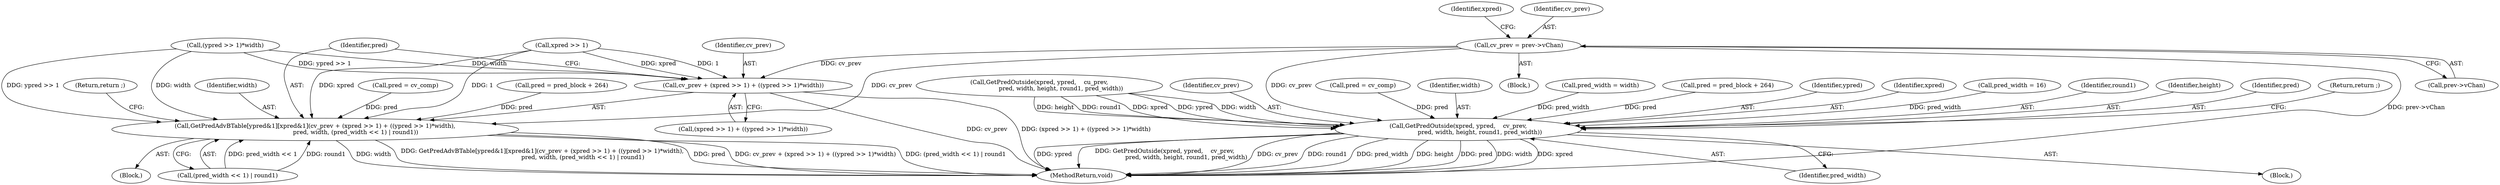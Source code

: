 digraph "0_Android_961e5ac5788b52304e64b9a509781beaf5201fb0@pointer" {
"1001223" [label="(Call,cv_prev = prev->vChan)"];
"1001360" [label="(Call,GetPredAdvBTable[ypred&1][xpred&1](cv_prev + (xpred >> 1) + ((ypred >> 1)*width),\n                                           pred, width, (pred_width << 1) | round1))"];
"1001361" [label="(Call,cv_prev + (xpred >> 1) + ((ypred >> 1)*width))"];
"1001435" [label="(Call,GetPredOutside(xpred, ypred,    cv_prev,\n                       pred, width, height, round1, pred_width))"];
"1001424" [label="(Call,pred_width = 16)"];
"1000201" [label="(Block,)"];
"1001442" [label="(Identifier,round1)"];
"1001296" [label="(Block,)"];
"1001441" [label="(Identifier,height)"];
"1001439" [label="(Identifier,pred)"];
"1001229" [label="(Identifier,xpred)"];
"1001444" [label="(Return,return ;)"];
"1001443" [label="(Identifier,pred_width)"];
"1001374" [label="(Call,(pred_width << 1) | round1)"];
"1001372" [label="(Identifier,pred)"];
"1001225" [label="(Call,prev->vChan)"];
"1001405" [label="(Call,GetPredOutside(xpred, ypred,    cu_prev,\n                       pred, width, height, round1, pred_width))"];
"1001360" [label="(Call,GetPredAdvBTable[ypred&1][xpred&1](cv_prev + (xpred >> 1) + ((ypred >> 1)*width),\n                                           pred, width, (pred_width << 1) | round1))"];
"1001367" [label="(Call,(ypred >> 1)*width)"];
"1001445" [label="(MethodReturn,void)"];
"1001344" [label="(Call,pred = pred_block + 264)"];
"1001438" [label="(Identifier,cv_prev)"];
"1001373" [label="(Identifier,width)"];
"1001224" [label="(Identifier,cv_prev)"];
"1001223" [label="(Call,cv_prev = prev->vChan)"];
"1001364" [label="(Call,xpred >> 1)"];
"1001429" [label="(Call,pred = cv_comp)"];
"1001440" [label="(Identifier,width)"];
"1001354" [label="(Call,pred = cv_comp)"];
"1001432" [label="(Call,pred_width = width)"];
"1001435" [label="(Call,GetPredOutside(xpred, ypred,    cv_prev,\n                       pred, width, height, round1, pred_width))"];
"1001381" [label="(Block,)"];
"1001419" [label="(Call,pred = pred_block + 264)"];
"1001437" [label="(Identifier,ypred)"];
"1001379" [label="(Return,return ;)"];
"1001436" [label="(Identifier,xpred)"];
"1001361" [label="(Call,cv_prev + (xpred >> 1) + ((ypred >> 1)*width))"];
"1001362" [label="(Identifier,cv_prev)"];
"1001363" [label="(Call,(xpred >> 1) + ((ypred >> 1)*width))"];
"1001223" -> "1000201"  [label="AST: "];
"1001223" -> "1001225"  [label="CFG: "];
"1001224" -> "1001223"  [label="AST: "];
"1001225" -> "1001223"  [label="AST: "];
"1001229" -> "1001223"  [label="CFG: "];
"1001223" -> "1001445"  [label="DDG: prev->vChan"];
"1001223" -> "1001360"  [label="DDG: cv_prev"];
"1001223" -> "1001361"  [label="DDG: cv_prev"];
"1001223" -> "1001435"  [label="DDG: cv_prev"];
"1001360" -> "1001296"  [label="AST: "];
"1001360" -> "1001374"  [label="CFG: "];
"1001361" -> "1001360"  [label="AST: "];
"1001372" -> "1001360"  [label="AST: "];
"1001373" -> "1001360"  [label="AST: "];
"1001374" -> "1001360"  [label="AST: "];
"1001379" -> "1001360"  [label="CFG: "];
"1001360" -> "1001445"  [label="DDG: width"];
"1001360" -> "1001445"  [label="DDG: GetPredAdvBTable[ypred&1][xpred&1](cv_prev + (xpred >> 1) + ((ypred >> 1)*width),\n                                           pred, width, (pred_width << 1) | round1)"];
"1001360" -> "1001445"  [label="DDG: pred"];
"1001360" -> "1001445"  [label="DDG: cv_prev + (xpred >> 1) + ((ypred >> 1)*width)"];
"1001360" -> "1001445"  [label="DDG: (pred_width << 1) | round1"];
"1001364" -> "1001360"  [label="DDG: xpred"];
"1001364" -> "1001360"  [label="DDG: 1"];
"1001367" -> "1001360"  [label="DDG: ypred >> 1"];
"1001367" -> "1001360"  [label="DDG: width"];
"1001354" -> "1001360"  [label="DDG: pred"];
"1001344" -> "1001360"  [label="DDG: pred"];
"1001374" -> "1001360"  [label="DDG: pred_width << 1"];
"1001374" -> "1001360"  [label="DDG: round1"];
"1001361" -> "1001363"  [label="CFG: "];
"1001362" -> "1001361"  [label="AST: "];
"1001363" -> "1001361"  [label="AST: "];
"1001372" -> "1001361"  [label="CFG: "];
"1001361" -> "1001445"  [label="DDG: (xpred >> 1) + ((ypred >> 1)*width)"];
"1001361" -> "1001445"  [label="DDG: cv_prev"];
"1001364" -> "1001361"  [label="DDG: xpred"];
"1001364" -> "1001361"  [label="DDG: 1"];
"1001367" -> "1001361"  [label="DDG: ypred >> 1"];
"1001367" -> "1001361"  [label="DDG: width"];
"1001435" -> "1001381"  [label="AST: "];
"1001435" -> "1001443"  [label="CFG: "];
"1001436" -> "1001435"  [label="AST: "];
"1001437" -> "1001435"  [label="AST: "];
"1001438" -> "1001435"  [label="AST: "];
"1001439" -> "1001435"  [label="AST: "];
"1001440" -> "1001435"  [label="AST: "];
"1001441" -> "1001435"  [label="AST: "];
"1001442" -> "1001435"  [label="AST: "];
"1001443" -> "1001435"  [label="AST: "];
"1001444" -> "1001435"  [label="CFG: "];
"1001435" -> "1001445"  [label="DDG: pred"];
"1001435" -> "1001445"  [label="DDG: width"];
"1001435" -> "1001445"  [label="DDG: xpred"];
"1001435" -> "1001445"  [label="DDG: ypred"];
"1001435" -> "1001445"  [label="DDG: GetPredOutside(xpred, ypred,    cv_prev,\n                       pred, width, height, round1, pred_width)"];
"1001435" -> "1001445"  [label="DDG: cv_prev"];
"1001435" -> "1001445"  [label="DDG: round1"];
"1001435" -> "1001445"  [label="DDG: pred_width"];
"1001435" -> "1001445"  [label="DDG: height"];
"1001405" -> "1001435"  [label="DDG: xpred"];
"1001405" -> "1001435"  [label="DDG: ypred"];
"1001405" -> "1001435"  [label="DDG: width"];
"1001405" -> "1001435"  [label="DDG: height"];
"1001405" -> "1001435"  [label="DDG: round1"];
"1001419" -> "1001435"  [label="DDG: pred"];
"1001429" -> "1001435"  [label="DDG: pred"];
"1001432" -> "1001435"  [label="DDG: pred_width"];
"1001424" -> "1001435"  [label="DDG: pred_width"];
}
